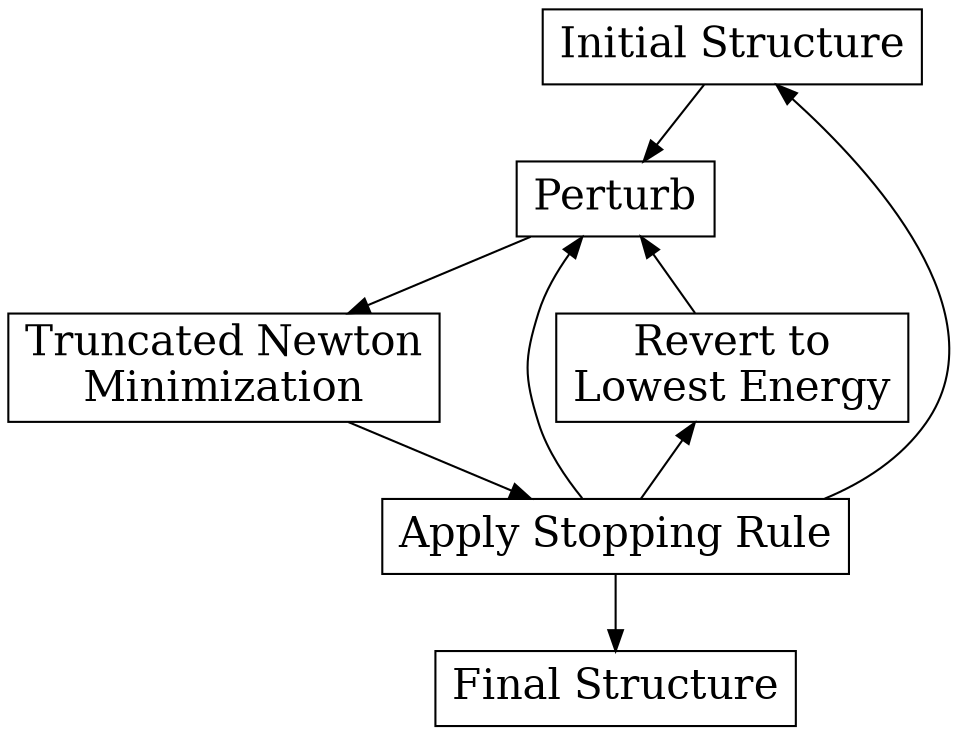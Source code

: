 digraph world {
rankdir="TB"
//splines=true
//size="8,8"
//bgcolor="0.58 0.40 1.00"
//ordering=out;

node [fontsize=20, shape = record];
//overlap=false

start [label="Initial Structure"];
perturb [label="Perturb"];
minimize [label="Truncated Newton\nMinimization"];
stopping_rule [label="Apply Stopping Rule"];
final [label="Final Structure"];
revert_lowest [label="Revert to\nLowest Energy"];

start -> perturb -> minimize -> stopping_rule -> final
stopping_rule -> start
stopping_rule -> perturb
stopping_rule -> revert_lowest -> perturb
{ rank=same; revert_lowest minimize }
}
